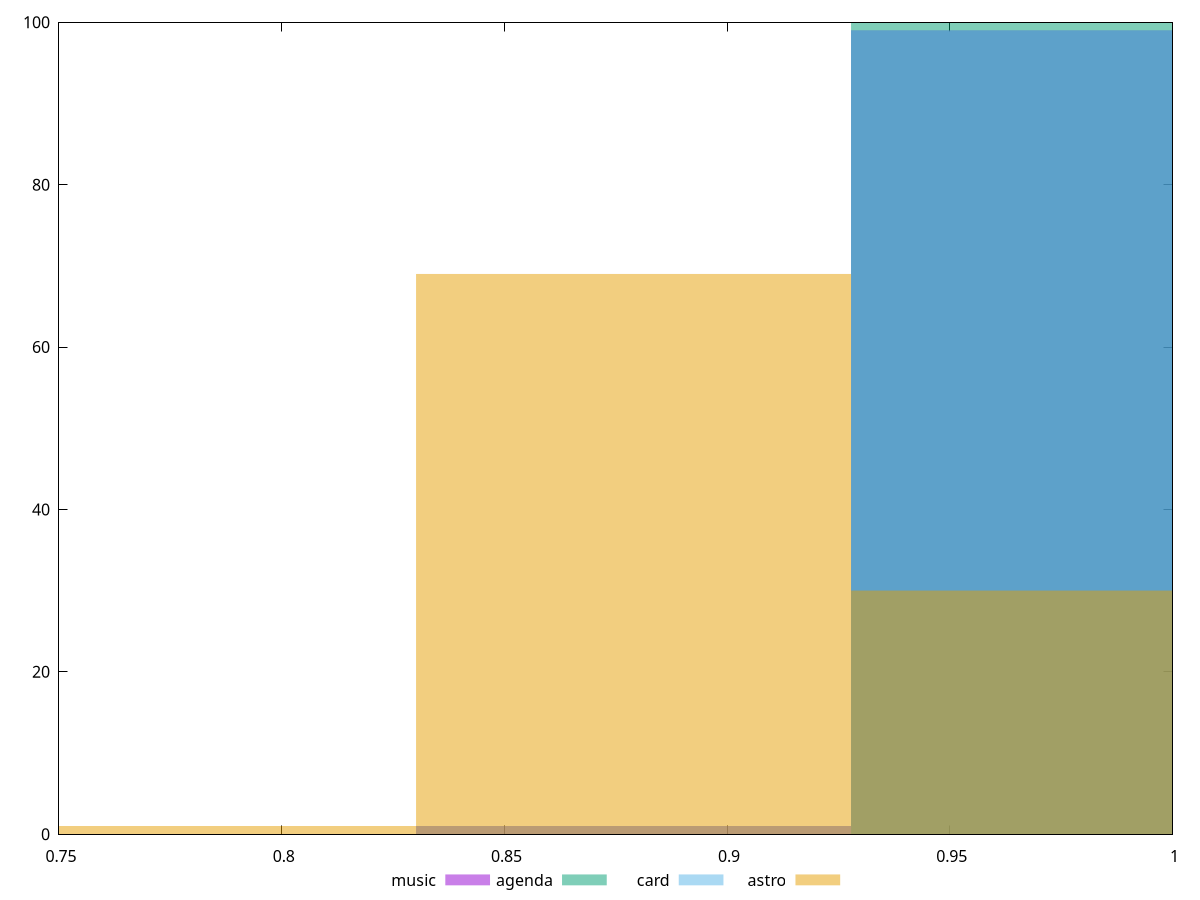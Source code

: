reset

$music <<EOF
0.878996254378874 1
0.9766625048654155 99
EOF

$agenda <<EOF
0.9766625048654155 100
EOF

$card <<EOF
0.878996254378874 1
0.9766625048654155 99
EOF

$astro <<EOF
0.7813300038923324 1
0.878996254378874 69
0.9766625048654155 30
EOF

set key outside below
set boxwidth 0.09766625048654155
set xrange [0.75:1]
set yrange [0:100]
set trange [0:100]
set style fill transparent solid 0.5 noborder
set terminal svg size 640, 520 enhanced background rgb 'white'
set output "reports/report_00031_2021-02-24T23-18-18.084Z/unminified-javascript/comparison/histogram/all_score.svg"

plot $music title "music" with boxes, \
     $agenda title "agenda" with boxes, \
     $card title "card" with boxes, \
     $astro title "astro" with boxes

reset
